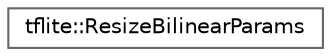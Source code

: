 digraph "Graphical Class Hierarchy"
{
 // LATEX_PDF_SIZE
  bgcolor="transparent";
  edge [fontname=Helvetica,fontsize=10,labelfontname=Helvetica,labelfontsize=10];
  node [fontname=Helvetica,fontsize=10,shape=box,height=0.2,width=0.4];
  rankdir="LR";
  Node0 [id="Node000000",label="tflite::ResizeBilinearParams",height=0.2,width=0.4,color="grey40", fillcolor="white", style="filled",URL="$structtflite_1_1_resize_bilinear_params.html",tooltip=" "];
}
